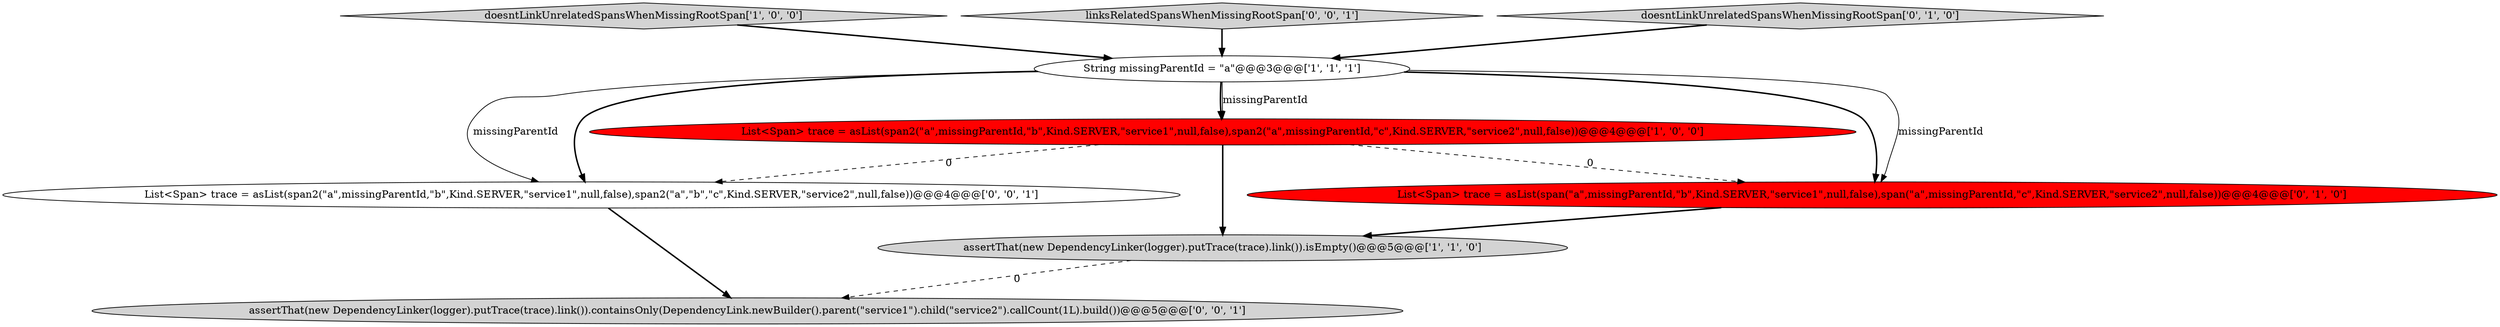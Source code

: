 digraph {
2 [style = filled, label = "assertThat(new DependencyLinker(logger).putTrace(trace).link()).isEmpty()@@@5@@@['1', '1', '0']", fillcolor = lightgray, shape = ellipse image = "AAA0AAABBB1BBB"];
1 [style = filled, label = "doesntLinkUnrelatedSpansWhenMissingRootSpan['1', '0', '0']", fillcolor = lightgray, shape = diamond image = "AAA0AAABBB1BBB"];
6 [style = filled, label = "List<Span> trace = asList(span2(\"a\",missingParentId,\"b\",Kind.SERVER,\"service1\",null,false),span2(\"a\",\"b\",\"c\",Kind.SERVER,\"service2\",null,false))@@@4@@@['0', '0', '1']", fillcolor = white, shape = ellipse image = "AAA0AAABBB3BBB"];
7 [style = filled, label = "linksRelatedSpansWhenMissingRootSpan['0', '0', '1']", fillcolor = lightgray, shape = diamond image = "AAA0AAABBB3BBB"];
5 [style = filled, label = "List<Span> trace = asList(span(\"a\",missingParentId,\"b\",Kind.SERVER,\"service1\",null,false),span(\"a\",missingParentId,\"c\",Kind.SERVER,\"service2\",null,false))@@@4@@@['0', '1', '0']", fillcolor = red, shape = ellipse image = "AAA1AAABBB2BBB"];
0 [style = filled, label = "String missingParentId = \"a\"@@@3@@@['1', '1', '1']", fillcolor = white, shape = ellipse image = "AAA0AAABBB1BBB"];
3 [style = filled, label = "List<Span> trace = asList(span2(\"a\",missingParentId,\"b\",Kind.SERVER,\"service1\",null,false),span2(\"a\",missingParentId,\"c\",Kind.SERVER,\"service2\",null,false))@@@4@@@['1', '0', '0']", fillcolor = red, shape = ellipse image = "AAA1AAABBB1BBB"];
8 [style = filled, label = "assertThat(new DependencyLinker(logger).putTrace(trace).link()).containsOnly(DependencyLink.newBuilder().parent(\"service1\").child(\"service2\").callCount(1L).build())@@@5@@@['0', '0', '1']", fillcolor = lightgray, shape = ellipse image = "AAA0AAABBB3BBB"];
4 [style = filled, label = "doesntLinkUnrelatedSpansWhenMissingRootSpan['0', '1', '0']", fillcolor = lightgray, shape = diamond image = "AAA0AAABBB2BBB"];
0->3 [style = bold, label=""];
6->8 [style = bold, label=""];
3->5 [style = dashed, label="0"];
5->2 [style = bold, label=""];
7->0 [style = bold, label=""];
3->6 [style = dashed, label="0"];
1->0 [style = bold, label=""];
3->2 [style = bold, label=""];
0->6 [style = solid, label="missingParentId"];
0->6 [style = bold, label=""];
2->8 [style = dashed, label="0"];
0->5 [style = solid, label="missingParentId"];
0->3 [style = solid, label="missingParentId"];
4->0 [style = bold, label=""];
0->5 [style = bold, label=""];
}
